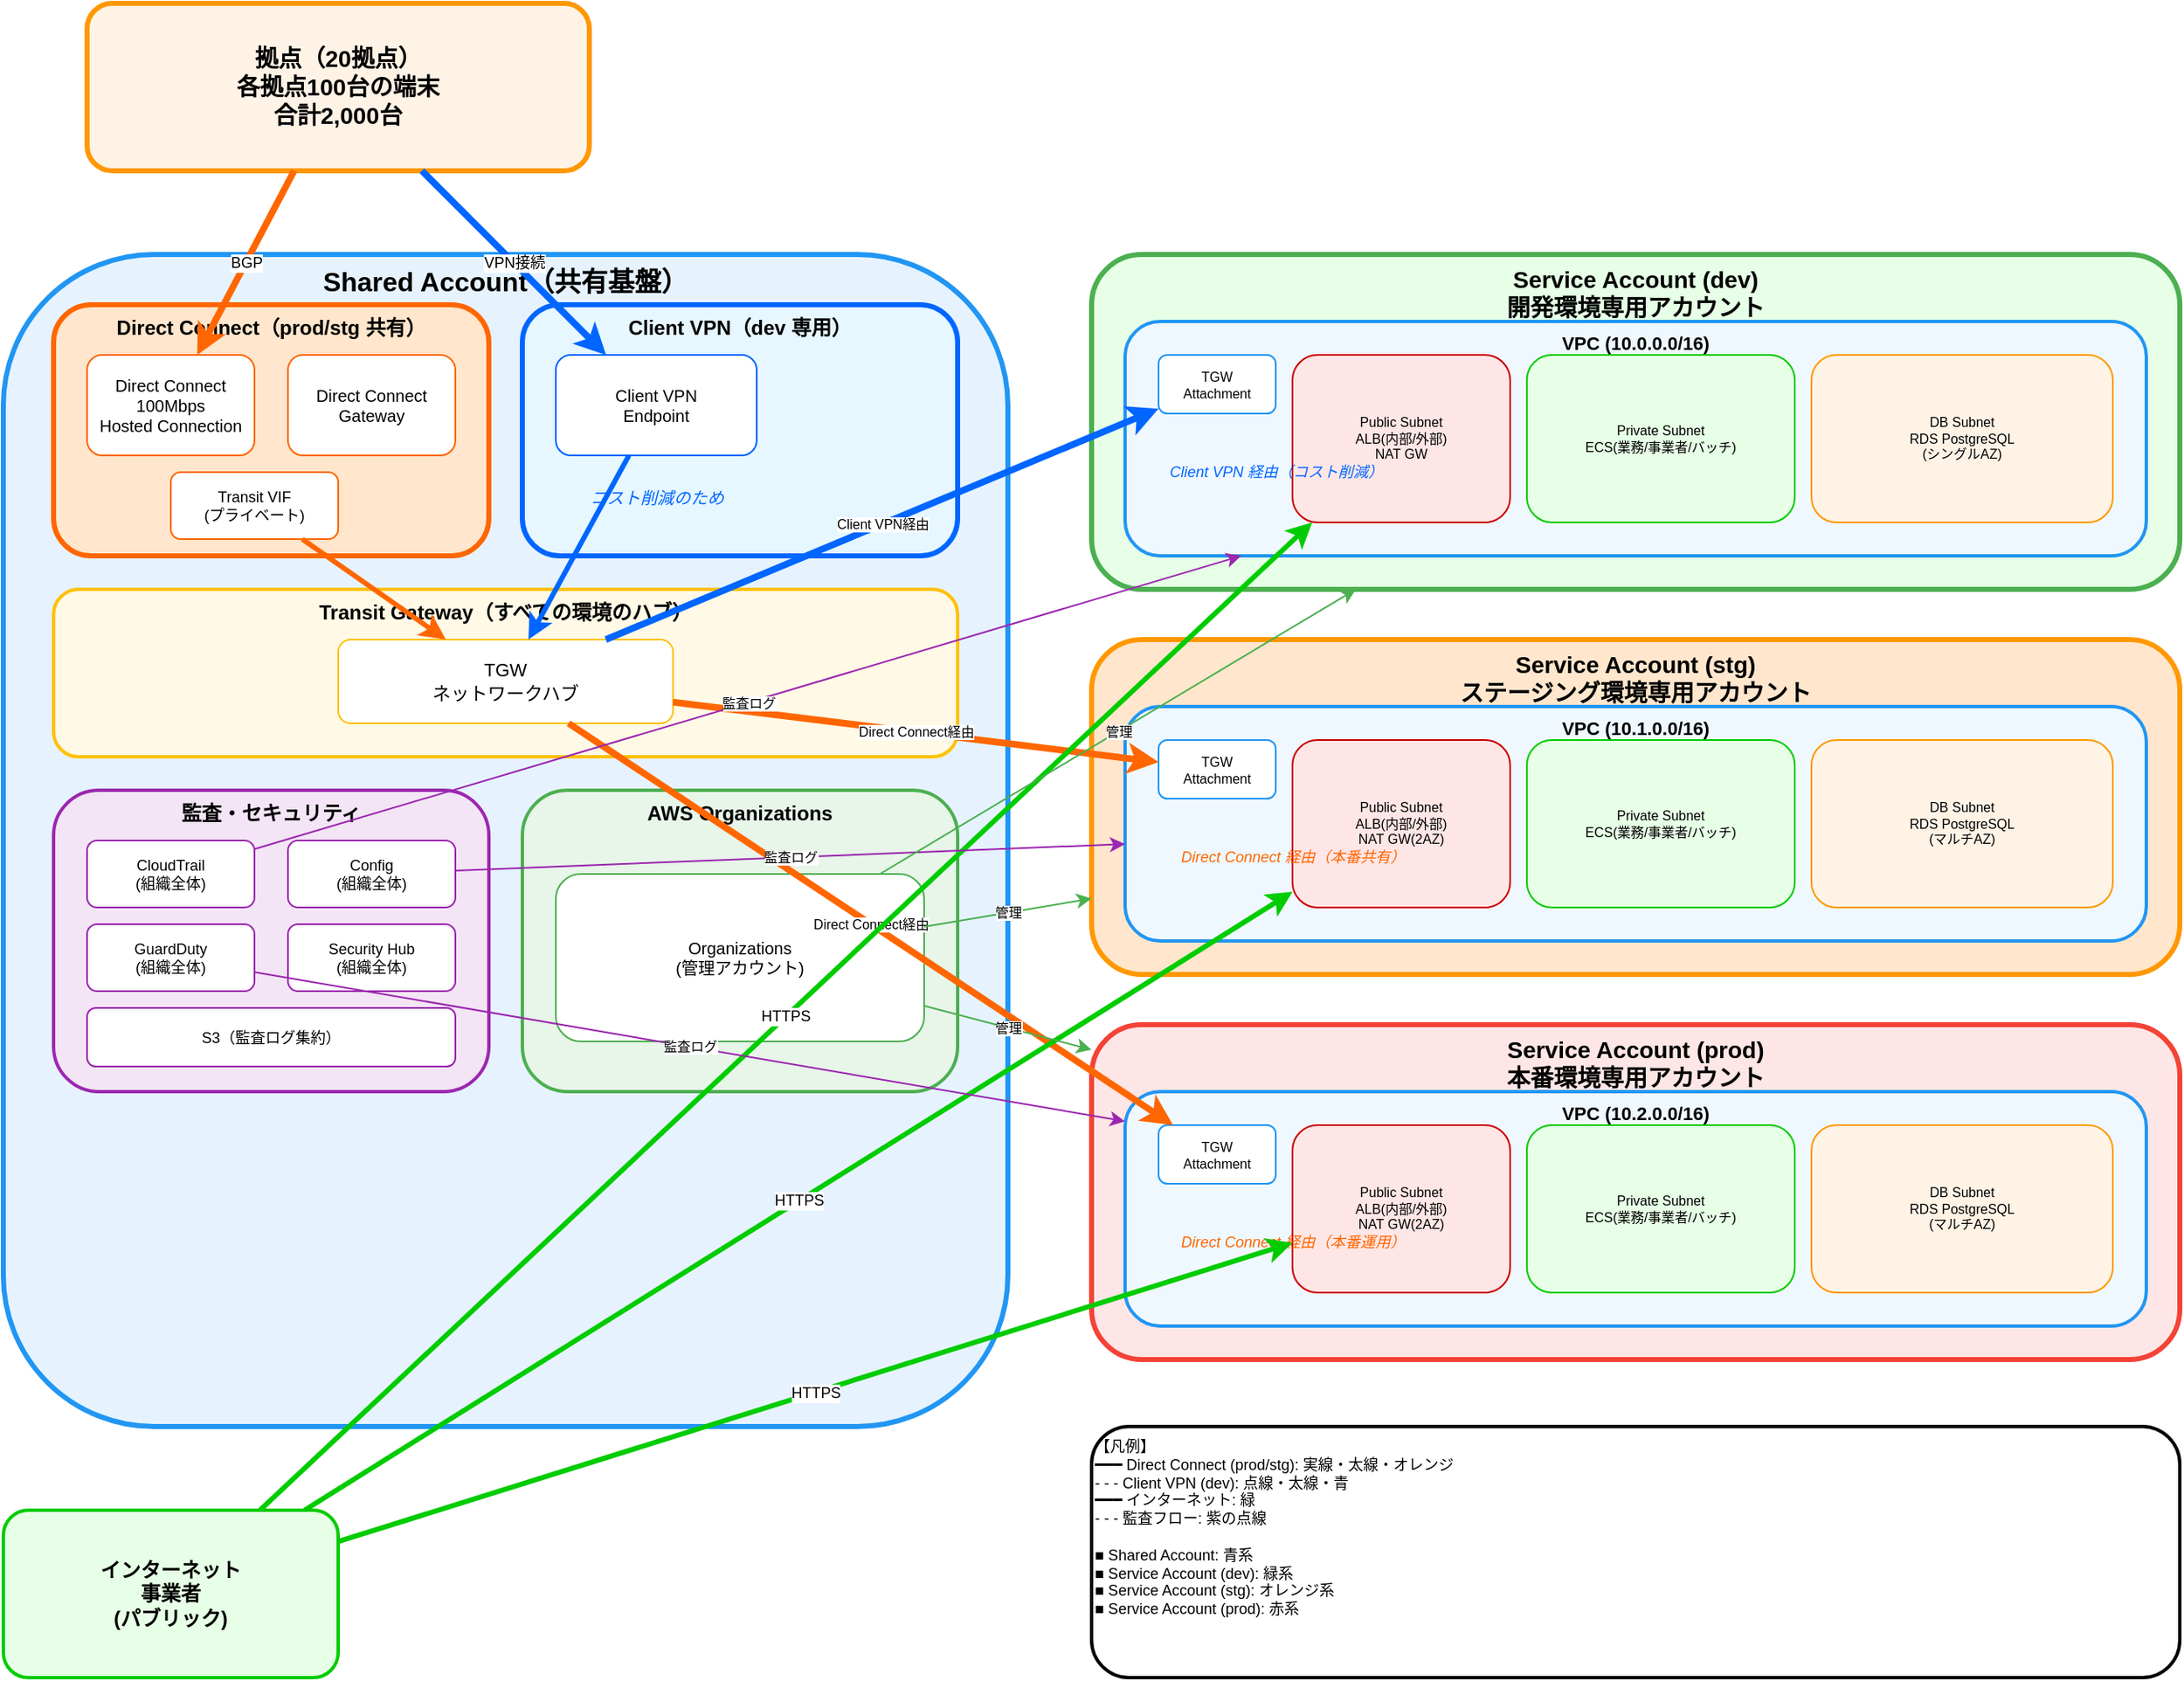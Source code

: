 <mxfile version="22.0.0" type="device" pages="4">

  <!-- ============================================================ -->
  <!-- タブ1: 全体俯瞰図 -->
  <!-- ============================================================ -->
  <diagram id="tab1-overview" name="全体俯瞰図">
    <mxGraphModel dx="2400" dy="2000" grid="1" gridSize="10" guides="1" tooltips="1" connect="1" arrows="1" fold="1" page="1" pageScale="1" pageWidth="1400" pageHeight="2000" math="0" shadow="0">
      <root>
        <mxCell id="0" />
        <mxCell id="1" parent="0" />

        <!-- 拠点（上部） -->
        <mxCell id="location" value="拠点（20拠点）&#xa;各拠点100台の端末&#xa;合計2,000台" style="rounded=1;whiteSpace=wrap;html=1;fillColor=#fff3e6;strokeColor=#ff9800;strokeWidth=3;fontSize=14;fontStyle=1;align=center;" vertex="1" parent="1">
          <mxGeometry x="100" y="50" width="300" height="100" as="geometry" />
        </mxCell>

        <!-- Shared Account（中央） -->
        <mxCell id="shared-account" value="Shared Account（共有基盤）" style="rounded=1;whiteSpace=wrap;html=1;fillColor=#e6f3ff;strokeColor=#2196F3;strokeWidth=3;verticalAlign=top;fontSize=16;fontStyle=1" vertex="1" parent="1">
          <mxGeometry x="50" y="200" width="600" height="700" as="geometry" />
        </mxCell>

        <!-- Direct Connect セクション -->
        <mxCell id="dx-section" value="Direct Connect（prod/stg 共有）" style="rounded=1;whiteSpace=wrap;html=1;fillColor=#ffe6cc;strokeColor=#ff6600;strokeWidth=3;verticalAlign=top;fontSize=12;fontStyle=1" vertex="1" parent="1">
          <mxGeometry x="80" y="230" width="260" height="150" as="geometry" />
        </mxCell>
        <mxCell id="dx-conn" value="Direct Connect&#xa;100Mbps&#xa;Hosted Connection" style="rounded=1;whiteSpace=wrap;html=1;fillColor=#ffffff;strokeColor=#ff6600;strokeWidth=1;fontSize=10" vertex="1" parent="1">
          <mxGeometry x="100" y="260" width="100" height="60" as="geometry" />
        </mxCell>
        <mxCell id="dx-gw" value="Direct Connect&#xa;Gateway" style="rounded=1;whiteSpace=wrap;html=1;fillColor=#ffffff;strokeColor=#ff6600;strokeWidth=1;fontSize=10" vertex="1" parent="1">
          <mxGeometry x="220" y="260" width="100" height="60" as="geometry" />
        </mxCell>
        <mxCell id="dx-vif" value="Transit VIF&#xa;(プライベート)" style="rounded=1;whiteSpace=wrap;html=1;fillColor=#ffffff;strokeColor=#ff6600;strokeWidth=1;fontSize=9" vertex="1" parent="1">
          <mxGeometry x="150" y="330" width="100" height="40" as="geometry" />
        </mxCell>

        <!-- Client VPN セクション -->
        <mxCell id="vpn-section" value="Client VPN（dev 専用）" style="rounded=1;whiteSpace=wrap;html=1;fillColor=#e6f7ff;strokeColor=#0066FF;strokeWidth=3;strokeDashArray=5 5;verticalAlign=top;fontSize=12;fontStyle=1" vertex="1" parent="1">
          <mxGeometry x="360" y="230" width="260" height="150" as="geometry" />
        </mxCell>
        <mxCell id="vpn-endpoint" value="Client VPN&#xa;Endpoint" style="rounded=1;whiteSpace=wrap;html=1;fillColor=#ffffff;strokeColor=#0066FF;strokeWidth=1;fontSize=10" vertex="1" parent="1">
          <mxGeometry x="380" y="260" width="120" height="60" as="geometry" />
        </mxCell>
        <mxCell id="vpn-note" value="コスト削減のため" style="text;html=1;strokeColor=none;fillColor=none;align=center;verticalAlign=middle;fontSize=10;fontStyle=2;fontColor=#0066FF" vertex="1" parent="1">
          <mxGeometry x="380" y="330" width="120" height="30" as="geometry" />
        </mxCell>

        <!-- Transit Gateway セクション -->
        <mxCell id="tgw-section" value="Transit Gateway（すべての環境のハブ）" style="rounded=1;whiteSpace=wrap;html=1;fillColor=#fff9e6;strokeColor=#FFC107;strokeWidth=2;verticalAlign=top;fontSize=12;fontStyle=1" vertex="1" parent="1">
          <mxGeometry x="80" y="400" width="540" height="100" as="geometry" />
        </mxCell>
        <mxCell id="tgw" value="TGW&#xa;ネットワークハブ" style="rounded=1;whiteSpace=wrap;html=1;fillColor=#ffffff;strokeColor=#FFC107;strokeWidth=1;fontSize=11" vertex="1" parent="1">
          <mxGeometry x="250" y="430" width="200" height="50" as="geometry" />
        </mxCell>

        <!-- 監査・セキュリティ セクション -->
        <mxCell id="audit-section" value="監査・セキュリティ" style="rounded=1;whiteSpace=wrap;html=1;fillColor=#f3e5f5;strokeColor=#9C27B0;strokeWidth=2;verticalAlign=top;fontSize=12;fontStyle=1" vertex="1" parent="1">
          <mxGeometry x="80" y="520" width="260" height="180" as="geometry" />
        </mxCell>
        <mxCell id="cloudtrail" value="CloudTrail&#xa;(組織全体)" style="rounded=1;whiteSpace=wrap;html=1;fillColor=#ffffff;strokeColor=#9C27B0;strokeWidth=1;fontSize=9" vertex="1" parent="1">
          <mxGeometry x="100" y="550" width="100" height="40" as="geometry" />
        </mxCell>
        <mxCell id="config" value="Config&#xa;(組織全体)" style="rounded=1;whiteSpace=wrap;html=1;fillColor=#ffffff;strokeColor=#9C27B0;strokeWidth=1;fontSize=9" vertex="1" parent="1">
          <mxGeometry x="220" y="550" width="100" height="40" as="geometry" />
        </mxCell>
        <mxCell id="guardduty" value="GuardDuty&#xa;(組織全体)" style="rounded=1;whiteSpace=wrap;html=1;fillColor=#ffffff;strokeColor=#9C27B0;strokeWidth=1;fontSize=9" vertex="1" parent="1">
          <mxGeometry x="100" y="600" width="100" height="40" as="geometry" />
        </mxCell>
        <mxCell id="securityhub" value="Security Hub&#xa;(組織全体)" style="rounded=1;whiteSpace=wrap;html=1;fillColor=#ffffff;strokeColor=#9C27B0;strokeWidth=1;fontSize=9" vertex="1" parent="1">
          <mxGeometry x="220" y="600" width="100" height="40" as="geometry" />
        </mxCell>
        <mxCell id="s3-audit" value="S3（監査ログ集約）" style="rounded=1;whiteSpace=wrap;html=1;fillColor=#ffffff;strokeColor=#9C27B0;strokeWidth=1;fontSize=9" vertex="1" parent="1">
          <mxGeometry x="100" y="650" width="220" height="35" as="geometry" />
        </mxCell>

        <!-- AWS Organizations セクション -->
        <mxCell id="org-section" value="AWS Organizations" style="rounded=1;whiteSpace=wrap;html=1;fillColor=#e8f5e9;strokeColor=#4CAF50;strokeWidth=2;verticalAlign=top;fontSize=12;fontStyle=1" vertex="1" parent="1">
          <mxGeometry x="360" y="520" width="260" height="180" as="geometry" />
        </mxCell>
        <mxCell id="org" value="Organizations&#xa;(管理アカウント)" style="rounded=1;whiteSpace=wrap;html=1;fillColor=#ffffff;strokeColor=#4CAF50;strokeWidth=1;fontSize=10" vertex="1" parent="1">
          <mxGeometry x="380" y="570" width="220" height="100" as="geometry" />
        </mxCell>

        <!-- Service Account (dev) -->
        <mxCell id="service-dev" value="Service Account (dev)&#xa;開発環境専用アカウント" style="rounded=1;whiteSpace=wrap;html=1;fillColor=#e6ffe6;strokeColor=#4CAF50;strokeWidth=3;strokeDashArray=5 5;verticalAlign=top;fontSize=14;fontStyle=1" vertex="1" parent="1">
          <mxGeometry x="700" y="200" width="650" height="200" as="geometry" />
        </mxCell>
        <mxCell id="vpc-dev" value="VPC (10.0.0.0/16)" style="rounded=1;whiteSpace=wrap;html=1;fillColor=#f0f8ff;strokeColor=#2196F3;strokeWidth=2;verticalAlign=top;fontSize=11;fontStyle=1" vertex="1" parent="1">
          <mxGeometry x="720" y="240" width="610" height="140" as="geometry" />
        </mxCell>
        <mxCell id="tgw-att-dev" value="TGW&#xa;Attachment" style="rounded=1;whiteSpace=wrap;html=1;fillColor=#ffffff;strokeColor=#2196F3;strokeWidth=1;fontSize=8" vertex="1" parent="1">
          <mxGeometry x="740" y="260" width="70" height="35" as="geometry" />
        </mxCell>
        <mxCell id="public-dev" value="Public Subnet&#xa;ALB(内部/外部)&#xa;NAT GW" style="rounded=1;whiteSpace=wrap;html=1;fillColor=#ffe6e6;strokeColor=#cc0000;strokeWidth=1;fontSize=8" vertex="1" parent="1">
          <mxGeometry x="820" y="260" width="130" height="100" as="geometry" />
        </mxCell>
        <mxCell id="private-dev" value="Private Subnet&#xa;ECS(業務/事業者/バッチ)" style="rounded=1;whiteSpace=wrap;html=1;fillColor=#e6ffe6;strokeColor=#00cc00;strokeWidth=1;fontSize=8" vertex="1" parent="1">
          <mxGeometry x="960" y="260" width="160" height="100" as="geometry" />
        </mxCell>
        <mxCell id="db-dev" value="DB Subnet&#xa;RDS PostgreSQL&#xa;(シングルAZ)" style="rounded=1;whiteSpace=wrap;html=1;fillColor=#fff3e6;strokeColor=#ff9900;strokeWidth=1;fontSize=8" vertex="1" parent="1">
          <mxGeometry x="1130" y="260" width="180" height="100" as="geometry" />
        </mxCell>
        <mxCell id="note-dev" value="Client VPN 経由（コスト削減）" style="text;html=1;strokeColor=none;fillColor=none;align=center;verticalAlign=middle;fontSize=9;fontStyle=2;fontColor=#0066FF" vertex="1" parent="1">
          <mxGeometry x="720" y="320" width="180" height="20" as="geometry" />
        </mxCell>

        <!-- Service Account (stg) -->
        <mxCell id="service-stg" value="Service Account (stg)&#xa;ステージング環境専用アカウント" style="rounded=1;whiteSpace=wrap;html=1;fillColor=#ffe6cc;strokeColor=#ff9800;strokeWidth=3;verticalAlign=top;fontSize=14;fontStyle=1" vertex="1" parent="1">
          <mxGeometry x="700" y="430" width="650" height="200" as="geometry" />
        </mxCell>
        <mxCell id="vpc-stg" value="VPC (10.1.0.0/16)" style="rounded=1;whiteSpace=wrap;html=1;fillColor=#f0f8ff;strokeColor=#2196F3;strokeWidth=2;verticalAlign=top;fontSize=11;fontStyle=1" vertex="1" parent="1">
          <mxGeometry x="720" y="470" width="610" height="140" as="geometry" />
        </mxCell>
        <mxCell id="tgw-att-stg" value="TGW&#xa;Attachment" style="rounded=1;whiteSpace=wrap;html=1;fillColor=#ffffff;strokeColor=#2196F3;strokeWidth=1;fontSize=8" vertex="1" parent="1">
          <mxGeometry x="740" y="490" width="70" height="35" as="geometry" />
        </mxCell>
        <mxCell id="public-stg" value="Public Subnet&#xa;ALB(内部/外部)&#xa;NAT GW(2AZ)" style="rounded=1;whiteSpace=wrap;html=1;fillColor=#ffe6e6;strokeColor=#cc0000;strokeWidth=1;fontSize=8" vertex="1" parent="1">
          <mxGeometry x="820" y="490" width="130" height="100" as="geometry" />
        </mxCell>
        <mxCell id="private-stg" value="Private Subnet&#xa;ECS(業務/事業者/バッチ)" style="rounded=1;whiteSpace=wrap;html=1;fillColor=#e6ffe6;strokeColor=#00cc00;strokeWidth=1;fontSize=8" vertex="1" parent="1">
          <mxGeometry x="960" y="490" width="160" height="100" as="geometry" />
        </mxCell>
        <mxCell id="db-stg" value="DB Subnet&#xa;RDS PostgreSQL&#xa;(マルチAZ)" style="rounded=1;whiteSpace=wrap;html=1;fillColor=#fff3e6;strokeColor=#ff9900;strokeWidth=1;fontSize=8" vertex="1" parent="1">
          <mxGeometry x="1130" y="490" width="180" height="100" as="geometry" />
        </mxCell>
        <mxCell id="note-stg" value="Direct Connect 経由（本番共有）" style="text;html=1;strokeColor=none;fillColor=none;align=center;verticalAlign=middle;fontSize=9;fontStyle=2;fontColor=#ff6600" vertex="1" parent="1">
          <mxGeometry x="720" y="550" width="200" height="20" as="geometry" />
        </mxCell>

        <!-- Service Account (prod) -->
        <mxCell id="service-prod" value="Service Account (prod)&#xa;本番環境専用アカウント" style="rounded=1;whiteSpace=wrap;html=1;fillColor=#ffe6e6;strokeColor=#F44336;strokeWidth=3;verticalAlign=top;fontSize=14;fontStyle=1" vertex="1" parent="1">
          <mxGeometry x="700" y="660" width="650" height="200" as="geometry" />
        </mxCell>
        <mxCell id="vpc-prod" value="VPC (10.2.0.0/16)" style="rounded=1;whiteSpace=wrap;html=1;fillColor=#f0f8ff;strokeColor=#2196F3;strokeWidth=2;verticalAlign=top;fontSize=11;fontStyle=1" vertex="1" parent="1">
          <mxGeometry x="720" y="700" width="610" height="140" as="geometry" />
        </mxCell>
        <mxCell id="tgw-att-prod" value="TGW&#xa;Attachment" style="rounded=1;whiteSpace=wrap;html=1;fillColor=#ffffff;strokeColor=#2196F3;strokeWidth=1;fontSize=8" vertex="1" parent="1">
          <mxGeometry x="740" y="720" width="70" height="35" as="geometry" />
        </mxCell>
        <mxCell id="public-prod" value="Public Subnet&#xa;ALB(内部/外部)&#xa;NAT GW(2AZ)" style="rounded=1;whiteSpace=wrap;html=1;fillColor=#ffe6e6;strokeColor=#cc0000;strokeWidth=1;fontSize=8" vertex="1" parent="1">
          <mxGeometry x="820" y="720" width="130" height="100" as="geometry" />
        </mxCell>
        <mxCell id="private-prod" value="Private Subnet&#xa;ECS(業務/事業者/バッチ)" style="rounded=1;whiteSpace=wrap;html=1;fillColor=#e6ffe6;strokeColor=#00cc00;strokeWidth=1;fontSize=8" vertex="1" parent="1">
          <mxGeometry x="960" y="720" width="160" height="100" as="geometry" />
        </mxCell>
        <mxCell id="db-prod" value="DB Subnet&#xa;RDS PostgreSQL&#xa;(マルチAZ)" style="rounded=1;whiteSpace=wrap;html=1;fillColor=#fff3e6;strokeColor=#ff9900;strokeWidth=1;fontSize=8" vertex="1" parent="1">
          <mxGeometry x="1130" y="720" width="180" height="100" as="geometry" />
        </mxCell>
        <mxCell id="note-prod" value="Direct Connect 経由（本番運用）" style="text;html=1;strokeColor=none;fillColor=none;align=center;verticalAlign=middle;fontSize=9;fontStyle=2;fontColor=#ff6600" vertex="1" parent="1">
          <mxGeometry x="720" y="780" width="200" height="20" as="geometry" />
        </mxCell>

        <!-- データフロー -->
        <!-- 拠点 → Direct Connect -->
        <mxCell id="flow-loc-dx" value="BGP" style="endArrow=classic;html=1;strokeColor=#ff6600;strokeWidth=4;fontSize=9" edge="1" parent="1" source="location" target="dx-conn">
          <mxGeometry width="50" height="50" relative="1" as="geometry">
            <mxPoint x="250" y="150" as="sourcePoint" />
            <mxPoint x="150" y="260" as="targetPoint" />
          </mxGeometry>
        </mxCell>

        <!-- 拠点 → Client VPN -->
        <mxCell id="flow-loc-vpn" value="VPN接続" style="endArrow=classic;html=1;strokeColor=#0066FF;strokeWidth=4;strokeDashArray=5 5;fontSize=9" edge="1" parent="1" source="location" target="vpn-endpoint">
          <mxGeometry width="50" height="50" relative="1" as="geometry">
            <mxPoint x="250" y="150" as="sourcePoint" />
            <mxPoint x="440" y="260" as="targetPoint" />
          </mxGeometry>
        </mxCell>

        <!-- Direct Connect → Transit Gateway -->
        <mxCell id="flow-dx-tgw" value="" style="endArrow=classic;html=1;strokeColor=#ff6600;strokeWidth=3" edge="1" parent="1" source="dx-vif" target="tgw">
          <mxGeometry width="50" height="50" relative="1" as="geometry">
            <mxPoint x="200" y="370" as="sourcePoint" />
            <mxPoint x="350" y="430" as="targetPoint" />
          </mxGeometry>
        </mxCell>

        <!-- Client VPN → Transit Gateway -->
        <mxCell id="flow-vpn-tgw" value="" style="endArrow=classic;html=1;strokeColor=#0066FF;strokeWidth=3;strokeDashArray=5 5" edge="1" parent="1" source="vpn-endpoint" target="tgw">
          <mxGeometry width="50" height="50" relative="1" as="geometry">
            <mxPoint x="440" y="320" as="sourcePoint" />
            <mxPoint x="350" y="430" as="targetPoint" />
          </mxGeometry>
        </mxCell>

        <!-- Transit Gateway → dev (Client VPN) -->
        <mxCell id="flow-tgw-dev" value="Client VPN経由" style="endArrow=classic;html=1;strokeColor=#0066FF;strokeWidth=4;strokeDashArray=5 5;fontSize=8" edge="1" parent="1" source="tgw" target="tgw-att-dev">
          <mxGeometry width="50" height="50" relative="1" as="geometry">
            <mxPoint x="450" y="455" as="sourcePoint" />
            <mxPoint x="740" y="277" as="targetPoint" />
          </mxGeometry>
        </mxCell>

        <!-- Transit Gateway → stg (Direct Connect) -->
        <mxCell id="flow-tgw-stg" value="Direct Connect経由" style="endArrow=classic;html=1;strokeColor=#ff6600;strokeWidth=4;fontSize=8" edge="1" parent="1" source="tgw" target="tgw-att-stg">
          <mxGeometry width="50" height="50" relative="1" as="geometry">
            <mxPoint x="450" y="455" as="sourcePoint" />
            <mxPoint x="740" y="507" as="targetPoint" />
          </mxGeometry>
        </mxCell>

        <!-- Transit Gateway → prod (Direct Connect) -->
        <mxCell id="flow-tgw-prod" value="Direct Connect経由" style="endArrow=classic;html=1;strokeColor=#ff6600;strokeWidth=4;fontSize=8" edge="1" parent="1" source="tgw" target="tgw-att-prod">
          <mxGeometry width="50" height="50" relative="1" as="geometry">
            <mxPoint x="450" y="480" as="sourcePoint" />
            <mxPoint x="740" y="737" as="targetPoint" />
          </mxGeometry>
        </mxCell>

        <!-- インターネット（左下） -->
        <mxCell id="internet" value="インターネット&#xa;事業者&#xa;(パブリック)" style="rounded=1;whiteSpace=wrap;html=1;fillColor=#e6ffe6;strokeColor=#00cc00;strokeWidth=2;fontSize=12;fontStyle=1;align=center;" vertex="1" parent="1">
          <mxGeometry x="50" y="950" width="200" height="100" as="geometry" />
        </mxCell>

        <!-- インターネット → dev -->
        <mxCell id="flow-inet-dev" value="HTTPS" style="endArrow=classic;html=1;strokeColor=#00cc00;strokeWidth=3;fontSize=9" edge="1" parent="1" source="internet" target="public-dev">
          <mxGeometry width="50" height="50" relative="1" as="geometry">
            <mxPoint x="250" y="1000" as="sourcePoint" />
            <mxPoint x="885" y="360" as="targetPoint" />
          </mxGeometry>
        </mxCell>

        <!-- インターネット → stg -->
        <mxCell id="flow-inet-stg" value="HTTPS" style="endArrow=classic;html=1;strokeColor=#00cc00;strokeWidth=3;fontSize=9" edge="1" parent="1" source="internet" target="public-stg">
          <mxGeometry width="50" height="50" relative="1" as="geometry">
            <mxPoint x="250" y="1000" as="sourcePoint" />
            <mxPoint x="885" y="590" as="targetPoint" />
          </mxGeometry>
        </mxCell>

        <!-- インターネット → prod -->
        <mxCell id="flow-inet-prod" value="HTTPS" style="endArrow=classic;html=1;strokeColor=#00cc00;strokeWidth=3;fontSize=9" edge="1" parent="1" source="internet" target="public-prod">
          <mxGeometry width="50" height="50" relative="1" as="geometry">
            <mxPoint x="250" y="1000" as="sourcePoint" />
            <mxPoint x="885" y="820" as="targetPoint" />
          </mxGeometry>
        </mxCell>

        <!-- 監査フロー -->
        <mxCell id="flow-audit-dev" value="監査ログ" style="endArrow=classic;html=1;strokeColor=#9C27B0;strokeWidth=1;strokeDashArray=5 5;fontSize=8" edge="1" parent="1" source="cloudtrail" target="vpc-dev">
          <mxGeometry width="50" height="50" relative="1" as="geometry">
            <mxPoint x="200" y="570" as="sourcePoint" />
            <mxPoint x="720" y="310" as="targetPoint" />
          </mxGeometry>
        </mxCell>

        <mxCell id="flow-audit-stg" value="監査ログ" style="endArrow=classic;html=1;strokeColor=#9C27B0;strokeWidth=1;strokeDashArray=5 5;fontSize=8" edge="1" parent="1" source="config" target="vpc-stg">
          <mxGeometry width="50" height="50" relative="1" as="geometry">
            <mxPoint x="320" y="570" as="sourcePoint" />
            <mxPoint x="720" y="540" as="targetPoint" />
          </mxGeometry>
        </mxCell>

        <mxCell id="flow-audit-prod" value="監査ログ" style="endArrow=classic;html=1;strokeColor=#9C27B0;strokeWidth=1;strokeDashArray=5 5;fontSize=8" edge="1" parent="1" source="guardduty" target="vpc-prod">
          <mxGeometry width="50" height="50" relative="1" as="geometry">
            <mxPoint x="200" y="620" as="sourcePoint" />
            <mxPoint x="720" y="770" as="targetPoint" />
          </mxGeometry>
        </mxCell>

        <!-- Organizations 管理 -->
        <mxCell id="flow-org-dev" value="管理" style="endArrow=classic;html=1;strokeColor=#4CAF50;strokeWidth=1;strokeDashArray=5 5;fontSize=8" edge="1" parent="1" source="org" target="service-dev">
          <mxGeometry width="50" height="50" relative="1" as="geometry">
            <mxPoint x="600" y="620" as="sourcePoint" />
            <mxPoint x="700" y="300" as="targetPoint" />
          </mxGeometry>
        </mxCell>

        <mxCell id="flow-org-stg" value="管理" style="endArrow=classic;html=1;strokeColor=#4CAF50;strokeWidth=1;strokeDashArray=5 5;fontSize=8" edge="1" parent="1" source="org" target="service-stg">
          <mxGeometry width="50" height="50" relative="1" as="geometry">
            <mxPoint x="600" y="620" as="sourcePoint" />
            <mxPoint x="700" y="530" as="targetPoint" />
          </mxGeometry>
        </mxCell>

        <mxCell id="flow-org-prod" value="管理" style="endArrow=classic;html=1;strokeColor=#4CAF50;strokeWidth=1;strokeDashArray=5 5;fontSize=8" edge="1" parent="1" source="org" target="service-prod">
          <mxGeometry width="50" height="50" relative="1" as="geometry">
            <mxPoint x="600" y="670" as="sourcePoint" />
            <mxPoint x="700" y="760" as="targetPoint" />
          </mxGeometry>
        </mxCell>

        <!-- 凡例 -->
        <mxCell id="legend" value="【凡例】&#xa;━━━ Direct Connect (prod/stg): 実線・太線・オレンジ&#xa;- - - Client VPN (dev): 点線・太線・青&#xa;━━━ インターネット: 緑&#xa;- - - 監査フロー: 紫の点線&#xa;&#xa;■ Shared Account: 青系&#xa;■ Service Account (dev): 緑系&#xa;■ Service Account (stg): オレンジ系&#xa;■ Service Account (prod): 赤系" style="rounded=1;whiteSpace=wrap;html=1;fillColor=#ffffff;strokeColor=#000000;strokeWidth=2;verticalAlign=top;fontSize=9;fontStyle=0;align=left;" vertex="1" parent="1">
          <mxGeometry x="700" y="900" width="650" height="150" as="geometry" />
        </mxCell>

      </root>
    </mxGraphModel>
  </diagram>

  <!-- ============================================================ -->
  <!-- タブ2: dev環境 詳細図 -->
  <!-- ============================================================ -->
  <diagram id="tab2-dev-detail" name="dev環境 詳細図">
    <mxGraphModel dx="1600" dy="1200" grid="1" gridSize="10" guides="1" tooltips="1" connect="1" arrows="1" fold="1" page="1" pageScale="1" pageWidth="1400" pageHeight="1000" math="0" shadow="0">
      <root>
        <mxCell id="0" />
        <mxCell id="1" parent="0" />

        <!-- タイトル -->
        <mxCell id="title" value="Service Account (dev) - 開発環境 詳細構成図" style="text;html=1;strokeColor=none;fillColor=none;align=center;verticalAlign=middle;fontSize=18;fontStyle=1" vertex="1" parent="1">
          <mxGeometry x="50" y="20" width="1300" height="40" as="geometry" />
        </mxCell>

        <!-- 拠点（左上） -->
        <mxCell id="location-dev" value="拠点（20拠点）" style="rounded=1;whiteSpace=wrap;html=1;fillColor=#fff3e6;strokeColor=#ff9800;strokeWidth=2;fontSize=12;fontStyle=1" vertex="1" parent="1">
          <mxGeometry x="50" y="80" width="150" height="60" as="geometry" />
        </mxCell>

        <!-- Client VPN -->
        <mxCell id="vpn-dev" value="Client VPN Endpoint&#xa;(Shared Account)" style="rounded=1;whiteSpace=wrap;html=1;fillColor=#e6f7ff;strokeColor=#0066FF;strokeWidth=2;strokeDashArray=5 5;fontSize=11" vertex="1" parent="1">
          <mxGeometry x="250" y="80" width="150" height="60" as="geometry" />
        </mxCell>

        <!-- Transit Gateway -->
        <mxCell id="tgw-dev" value="Transit Gateway&#xa;(Shared Account)" style="rounded=1;whiteSpace=wrap;html=1;fillColor=#fff9e6;strokeColor=#FFC107;strokeWidth=2;fontSize=11" vertex="1" parent="1">
          <mxGeometry x="450" y="80" width="150" height="60" as="geometry" />
        </mxCell>

        <!-- VPC (dev) -->
        <mxCell id="vpc-detail-dev" value="VPC (10.0.0.0/16)" style="rounded=1;whiteSpace=wrap;html=1;fillColor=#f0f8ff;strokeColor=#2196F3;strokeWidth=3;verticalAlign=top;fontSize=14;fontStyle=1" vertex="1" parent="1">
          <mxGeometry x="50" y="200" width="1300" height="700" as="geometry" />
        </mxCell>

        <!-- Transit Gateway Attachment -->
        <mxCell id="tgw-att-detail-dev" value="Transit Gateway Attachment" style="rounded=1;whiteSpace=wrap;html=1;fillColor=#cce6ff;strokeColor=#0066cc;strokeWidth=2;fontSize=11" vertex="1" parent="1">
          <mxGeometry x="80" y="240" width="180" height="50" as="geometry" />
        </mxCell>

        <!-- Public Subnet -->
        <mxCell id="public-detail-dev" value="Public Subnet (10.0.0.0/24) - AZ-a" style="rounded=1;whiteSpace=wrap;html=1;fillColor=#ffe6e6;strokeColor=#cc0000;strokeWidth=2;verticalAlign=top;fontSize=12;fontStyle=1" vertex="1" parent="1">
          <mxGeometry x="80" y="320" width="350" height="250" as="geometry" />
        </mxCell>
        <mxCell id="igw-detail-dev" value="Internet Gateway" style="rounded=1;whiteSpace=wrap;html=1;fillColor=#ffffff;strokeColor=#cc0000;strokeWidth=1;fontSize=10" vertex="1" parent="1">
          <mxGeometry x="100" y="350" width="150" height="40" as="geometry" />
        </mxCell>
        <mxCell id="alb-internal-detail-dev" value="ALB (Internal)&#xa;業務アプリ用" style="rounded=1;whiteSpace=wrap;html=1;fillColor=#ffffff;strokeColor=#cc0000;strokeWidth=1;fontSize=10" vertex="1" parent="1">
          <mxGeometry x="100" y="400" width="150" height="50" as="geometry" />
        </mxCell>
        <mxCell id="alb-public-detail-dev" value="ALB (Public)&#xa;事業者アプリ用" style="rounded=1;whiteSpace=wrap;html=1;fillColor=#ffffff;strokeColor=#cc0000;strokeWidth=1;fontSize=10" vertex="1" parent="1">
          <mxGeometry x="100" y="460" width="150" height="50" as="geometry" />
        </mxCell>
        <mxCell id="nat-detail-dev" value="NAT Gateway" style="rounded=1;whiteSpace=wrap;html=1;fillColor=#ffffff;strokeColor=#cc0000;strokeWidth=1;fontSize=10" vertex="1" parent="1">
          <mxGeometry x="100" y="520" width="150" height="40" as="geometry" />
        </mxCell>

        <!-- Private Subnet -->
        <mxCell id="private-detail-dev" value="Private Subnet (10.0.2.0/24) - AZ-a" style="rounded=1;whiteSpace=wrap;html=1;fillColor=#e6ffe6;strokeColor=#00cc00;strokeWidth=2;verticalAlign=top;fontSize=12;fontStyle=1" vertex="1" parent="1">
          <mxGeometry x="480" y="320" width="400" height="250" as="geometry" />
        </mxCell>
        <mxCell id="ecs-business-detail-dev" value="ECS Fargate&#xa;業務API&#xa;(0.5vCPU / 1GB)" style="rounded=1;whiteSpace=wrap;html=1;fillColor=#ffffff;strokeColor=#00cc00;strokeWidth=1;fontSize=9" vertex="1" parent="1">
          <mxGeometry x="500" y="350" width="180" height="50" as="geometry" />
        </mxCell>
        <mxCell id="ecs-provider-detail-dev" value="ECS Fargate&#xa;事業者API&#xa;(0.5vCPU / 1GB)" style="rounded=1;whiteSpace=wrap;html=1;fillColor=#ffffff;strokeColor=#00cc00;strokeWidth=1;fontSize=9" vertex="1" parent="1">
          <mxGeometry x="500" y="410" width="180" height="50" as="geometry" />
        </mxCell>
        <mxCell id="ecs-batch-detail-dev" value="ECS Fargate&#xa;バッチ&#xa;(0.5vCPU / 1GB)" style="rounded=1;whiteSpace=wrap;html=1;fillColor=#ffffff;strokeColor=#00cc00;strokeWidth=1;fontSize=9" vertex="1" parent="1">
          <mxGeometry x="500" y="470" width="180" height="50" as="geometry" />
        </mxCell>
        <mxCell id="note-private-dev" value="タスク数: 最小1、最大2" style="text;html=1;strokeColor=none;fillColor=none;align=center;verticalAlign=middle;fontSize=9;fontStyle=2" vertex="1" parent="1">
          <mxGeometry x="500" y="530" width="180" height="20" as="geometry" />
        </mxCell>

        <!-- DB Subnet -->
        <mxCell id="db-detail-dev" value="DB Subnet (10.0.4.0/24) - AZ-a" style="rounded=1;whiteSpace=wrap;html=1;fillColor=#fff3e6;strokeColor=#ff9900;strokeWidth=2;verticalAlign=top;fontSize=12;fontStyle=1" vertex="1" parent="1">
          <mxGeometry x="930" y="320" width="400" height="250" as="geometry" />
        </mxCell>
        <mxCell id="rds-detail-dev" value="RDS PostgreSQL&#xa;(シングルAZ)&#xa;db.t4g.micro&#xa;20GB GP2" style="rounded=1;whiteSpace=wrap;html=1;fillColor=#ffffff;strokeColor=#ff9900;strokeWidth=1;fontSize=10" vertex="1" parent="1">
          <mxGeometry x="950" y="380" width="360" height="100" as="geometry" />
        </mxCell>
        <mxCell id="note-db-dev" value="⚠️ シングルAZ構成（コスト削減）&#xa;本番移行時はマルチAZを推奨" style="text;html=1;strokeColor=none;fillColor=#ffffcc;align=center;verticalAlign=middle;fontSize=9;fontStyle=2" vertex="1" parent="1">
          <mxGeometry x="950" y="500" width="360" height="40" as="geometry" />
        </mxCell>

        <!-- 共通サービス -->
        <mxCell id="common-dev" value="共通サービス（全環境共通）" style="rounded=1;whiteSpace=wrap;html=1;fillColor=#f0f0f0;strokeColor=#666666;strokeWidth=2;verticalAlign=top;fontSize=12;fontStyle=1" vertex="1" parent="1">
          <mxGeometry x="80" y="620" width="1250" height="260" as="geometry" />
        </mxCell>
        <mxCell id="cognito-staff-detail" value="Cognito&#xa;ユーザープール&#xa;(職員用)" style="rounded=1;whiteSpace=wrap;html=1;fillColor=#ffffff;strokeColor=#666666;strokeWidth=1;fontSize=9" vertex="1" parent="1">
          <mxGeometry x="100" y="650" width="150" height="60" as="geometry" />
        </mxCell>
        <mxCell id="cognito-provider-detail" value="Cognito&#xa;ユーザープール&#xa;(事業者用)" style="rounded=1;whiteSpace=wrap;html=1;fillColor=#ffffff;strokeColor=#666666;strokeWidth=1;fontSize=9" vertex="1" parent="1">
          <mxGeometry x="270" y="650" width="150" height="60" as="geometry" />
        </mxCell>
        <mxCell id="secrets-detail" value="Secrets Manager&#xa;(DB接続情報)" style="rounded=1;whiteSpace=wrap;html=1;fillColor=#ffffff;strokeColor=#666666;strokeWidth=1;fontSize=9" vertex="1" parent="1">
          <mxGeometry x="440" y="650" width="150" height="60" as="geometry" />
        </mxCell>
        <mxCell id="ecr-detail" value="ECR&#xa;(コンテナレジストリ)" style="rounded=1;whiteSpace=wrap;html=1;fillColor=#ffffff;strokeColor=#666666;strokeWidth=1;fontSize=9" vertex="1" parent="1">
          <mxGeometry x="610" y="650" width="150" height="60" as="geometry" />
        </mxCell>
        <mxCell id="cloudwatch-logs-detail" value="CloudWatch Logs" style="rounded=1;whiteSpace=wrap;html=1;fillColor=#ffffff;strokeColor=#666666;strokeWidth=1;fontSize=9" vertex="1" parent="1">
          <mxGeometry x="780" y="650" width="150" height="60" as="geometry" />
        </mxCell>
        <mxCell id="s3-logs-detail" value="S3 Bucket&#xa;(ログ保管)" style="rounded=1;whiteSpace=wrap;html=1;fillColor=#ffffff;strokeColor=#666666;strokeWidth=1;fontSize=9" vertex="1" parent="1">
          <mxGeometry x="950" y="650" width="150" height="60" as="geometry" />
        </mxCell>
        <mxCell id="cloudwatch-alarms-detail" value="CloudWatch Alarms" style="rounded=1;whiteSpace=wrap;html=1;fillColor=#ffffff;strokeColor=#666666;strokeWidth=1;fontSize=9" vertex="1" parent="1">
          <mxGeometry x="1120" y="650" width="150" height="60" as="geometry" />
        </mxCell>
        <mxCell id="sns-detail" value="SNS&#xa;(通知)" style="rounded=1;whiteSpace=wrap;html=1;fillColor=#ffffff;strokeColor=#666666;strokeWidth=1;fontSize=9" vertex="1" parent="1">
          <mxGeometry x="100" y="730" width="150" height="60" as="geometry" />
        </mxCell>
        <mxCell id="cloudfront-detail" value="CloudFront&#xa;(フロントエンド配信)" style="rounded=1;whiteSpace=wrap;html=1;fillColor=#ffffff;strokeColor=#666666;strokeWidth=1;fontSize=9" vertex="1" parent="1">
          <mxGeometry x="270" y="730" width="150" height="60" as="geometry" />
        </mxCell>
        <mxCell id="s3-frontend-detail" value="S3 Bucket&#xa;(フロントエンド)" style="rounded=1;whiteSpace=wrap;html=1;fillColor=#ffffff;strokeColor=#666666;strokeWidth=1;fontSize=9" vertex="1" parent="1">
          <mxGeometry x="440" y="730" width="150" height="60" as="geometry" />
        </mxCell>

        <!-- データフロー -->
        <!-- 拠点 → Client VPN → Transit Gateway → TGW Attachment -->
        <mxCell id="flow-loc-vpn-dev" value="Client VPN接続" style="endArrow=classic;html=1;strokeColor=#0066FF;strokeWidth=4;strokeDashArray=5 5;fontSize=9" edge="1" parent="1" source="location-dev" target="vpn-dev">
          <mxGeometry width="50" height="50" relative="1" as="geometry">
            <mxPoint x="200" y="110" as="sourcePoint" />
            <mxPoint x="250" y="110" as="targetPoint" />
          </mxGeometry>
        </mxCell>

        <mxCell id="flow-vpn-tgw-dev" value="" style="endArrow=classic;html=1;strokeColor=#0066FF;strokeWidth=4;strokeDashArray=5 5" edge="1" parent="1" source="vpn-dev" target="tgw-dev">
          <mxGeometry width="50" height="50" relative="1" as="geometry">
            <mxPoint x="400" y="110" as="sourcePoint" />
            <mxPoint x="450" y="110" as="targetPoint" />
          </mxGeometry>
        </mxCell>

        <mxCell id="flow-tgw-att-dev" value="" style="endArrow=classic;html=1;strokeColor=#0066FF;strokeWidth=4;strokeDashArray=5 5" edge="1" parent="1" source="tgw-dev" target="tgw-att-detail-dev">
          <mxGeometry width="50" height="50" relative="1" as="geometry">
            <mxPoint x="525" y="140" as="sourcePoint" />
            <mxPoint x="170" y="240" as="targetPoint" />
          </mxGeometry>
        </mxCell>

        <!-- TGW Attachment → ALB Internal -->
        <mxCell id="flow-att-alb-dev" value="" style="endArrow=classic;html=1;strokeColor=#ff6600;strokeWidth=3" edge="1" parent="1" source="tgw-att-detail-dev" target="alb-internal-detail-dev">
          <mxGeometry width="50" height="50" relative="1" as="geometry">
            <mxPoint x="170" y="290" as="sourcePoint" />
            <mxPoint x="175" y="400" as="targetPoint" />
          </mxGeometry>
        </mxCell>

        <!-- ALB Internal → ECS Business -->
        <mxCell id="flow-alb-ecs-dev" value="" style="endArrow=classic;html=1;strokeColor=#ff6600;strokeWidth=3" edge="1" parent="1" source="alb-internal-detail-dev" target="ecs-business-detail-dev">
          <mxGeometry width="50" height="50" relative="1" as="geometry">
            <mxPoint x="250" y="425" as="sourcePoint" />
            <mxPoint x="500" y="375" as="targetPoint" />
          </mxGeometry>
        </mxCell>

        <!-- インターネット → ALB Public -->
        <mxCell id="inet-alb-pub-dev" value="HTTPS（事業者）" style="endArrow=classic;html=1;strokeColor=#00cc00;strokeWidth=3;fontSize=9" edge="1" parent="1" target="alb-public-detail-dev">
          <mxGeometry width="50" height="50" relative="1" as="geometry">
            <mxPoint x="30" y="485" as="sourcePoint" />
            <mxPoint x="100" y="485" as="targetPoint" />
          </mxGeometry>
        </mxCell>

        <!-- ALB Public → ECS Provider -->
        <mxCell id="flow-alb-pub-ecs-dev" value="" style="endArrow=classic;html=1;strokeColor=#00cc00;strokeWidth=3" edge="1" parent="1" source="alb-public-detail-dev" target="ecs-provider-detail-dev">
          <mxGeometry width="50" height="50" relative="1" as="geometry">
            <mxPoint x="250" y="485" as="sourcePoint" />
            <mxPoint x="500" y="435" as="targetPoint" />
          </mxGeometry>
        </mxCell>

        <!-- ECS → RDS -->
        <mxCell id="flow-ecs-rds-dev" value="DB接続" style="endArrow=classic;html=1;strokeColor=#ff9900;strokeWidth=3;fontSize=9" edge="1" parent="1" source="ecs-business-detail-dev" target="rds-detail-dev">
          <mxGeometry width="50" height="50" relative="1" as="geometry">
            <mxPoint x="680" y="375" as="sourcePoint" />
            <mxPoint x="950" y="430" as="targetPoint" />
          </mxGeometry>
        </mxCell>

        <!-- ECS → Cognito/Secrets/CloudWatch（点線） -->
        <mxCell id="flow-ecs-cognito-dev" value="認証" style="endArrow=classic;html=1;strokeColor=#666666;strokeWidth=1;strokeDashArray=5 5;fontSize=8" edge="1" parent="1" source="ecs-business-detail-dev" target="cognito-staff-detail">
          <mxGeometry width="50" height="50" relative="1" as="geometry">
            <mxPoint x="590" y="400" as="sourcePoint" />
            <mxPoint x="175" y="650" as="targetPoint" />
          </mxGeometry>
        </mxCell>

        <mxCell id="flow-ecs-secrets-dev" value="シークレット取得" style="endArrow=classic;html=1;strokeColor=#666666;strokeWidth=1;strokeDashArray=5 5;fontSize=8" edge="1" parent="1" source="ecs-business-detail-dev" target="secrets-detail">
          <mxGeometry width="50" height="50" relative="1" as="geometry">
            <mxPoint x="590" y="400" as="sourcePoint" />
            <mxPoint x="515" y="650" as="targetPoint" />
          </mxGeometry>
        </mxCell>

        <mxCell id="flow-ecs-logs-dev" value="ログ送信" style="endArrow=classic;html=1;strokeColor=#666666;strokeWidth=1;strokeDashArray=5 5;fontSize=8" edge="1" parent="1" source="ecs-business-detail-dev" target="cloudwatch-logs-detail">
          <mxGeometry width="50" height="50" relative="1" as="geometry">
            <mxPoint x="680" y="375" as="sourcePoint" />
            <mxPoint x="855" y="650" as="targetPoint" />
          </mxGeometry>
        </mxCell>

      </root>
    </mxGraphModel>
  </diagram>

  <!-- ============================================================ -->
  <!-- タブ3: stg環境 詳細図 -->
  <!-- ============================================================ -->
  <diagram id="tab3-stg-detail" name="stg環境 詳細図">
    <mxGraphModel dx="1600" dy="1200" grid="1" gridSize="10" guides="1" tooltips="1" connect="1" arrows="1" fold="1" page="1" pageScale="1" pageWidth="1400" pageHeight="1000" math="0" shadow="0">
      <root>
        <mxCell id="0" />
        <mxCell id="1" parent="0" />

        <!-- タイトル -->
        <mxCell id="title-stg" value="Service Account (stg) - ステージング環境 詳細構成図" style="text;html=1;strokeColor=none;fillColor=none;align=center;verticalAlign=middle;fontSize=18;fontStyle=1" vertex="1" parent="1">
          <mxGeometry x="50" y="20" width="1300" height="40" as="geometry" />
        </mxCell>

        <!-- 拠点（左上） -->
        <mxCell id="location-stg" value="拠点（20拠点）" style="rounded=1;whiteSpace=wrap;html=1;fillColor=#fff3e6;strokeColor=#ff9800;strokeWidth=2;fontSize=12;fontStyle=1" vertex="1" parent="1">
          <mxGeometry x="50" y="80" width="150" height="60" as="geometry" />
        </mxCell>

        <!-- Direct Connect -->
        <mxCell id="dx-stg" value="Direct Connect&#xa;(Shared Account)" style="rounded=1;whiteSpace=wrap;html=1;fillColor=#ffe6cc;strokeColor=#ff6600;strokeWidth=2;fontSize=11" vertex="1" parent="1">
          <mxGeometry x="250" y="80" width="150" height="60" as="geometry" />
        </mxCell>

        <!-- Transit Gateway -->
        <mxCell id="tgw-stg" value="Transit Gateway&#xa;(Shared Account)" style="rounded=1;whiteSpace=wrap;html=1;fillColor=#fff9e6;strokeColor=#FFC107;strokeWidth=2;fontSize=11" vertex="1" parent="1">
          <mxGeometry x="450" y="80" width="150" height="60" as="geometry" />
        </mxCell>

        <!-- VPC (stg) -->
        <mxCell id="vpc-detail-stg" value="VPC (10.1.0.0/16)" style="rounded=1;whiteSpace=wrap;html=1;fillColor=#f0f8ff;strokeColor=#2196F3;strokeWidth=3;verticalAlign=top;fontSize=14;fontStyle=1" vertex="1" parent="1">
          <mxGeometry x="50" y="200" width="1300" height="700" as="geometry" />
        </mxCell>

        <!-- Transit Gateway Attachment -->
        <mxCell id="tgw-att-detail-stg" value="Transit Gateway Attachment" style="rounded=1;whiteSpace=wrap;html=1;fillColor=#cce6ff;strokeColor=#0066cc;strokeWidth=2;fontSize=11" vertex="1" parent="1">
          <mxGeometry x="80" y="240" width="180" height="50" as="geometry" />
        </mxCell>

        <!-- Public Subnet (2AZ) -->
        <mxCell id="public-detail-stg" value="Public Subnet (10.1.0.0/24, 10.1.1.0/24) - AZ-a, AZ-c" style="rounded=1;whiteSpace=wrap;html=1;fillColor=#ffe6e6;strokeColor=#cc0000;strokeWidth=2;verticalAlign=top;fontSize=12;fontStyle=1" vertex="1" parent="1">
          <mxGeometry x="80" y="320" width="350" height="300" as="geometry" />
        </mxCell>
        <mxCell id="igw-detail-stg" value="Internet Gateway" style="rounded=1;whiteSpace=wrap;html=1;fillColor=#ffffff;strokeColor=#cc0000;strokeWidth=1;fontSize=10" vertex="1" parent="1">
          <mxGeometry x="100" y="350" width="150" height="40" as="geometry" />
        </mxCell>
        <mxCell id="alb-internal-detail-stg" value="ALB (Internal)&#xa;業務アプリ用" style="rounded=1;whiteSpace=wrap;html=1;fillColor=#ffffff;strokeColor=#cc0000;strokeWidth=1;fontSize=10" vertex="1" parent="1">
          <mxGeometry x="100" y="400" width="150" height="50" as="geometry" />
        </mxCell>
        <mxCell id="alb-public-detail-stg" value="ALB (Public)&#xa;事業者アプリ用" style="rounded=1;whiteSpace=wrap;html=1;fillColor=#ffffff;strokeColor=#cc0000;strokeWidth=1;fontSize=10" vertex="1" parent="1">
          <mxGeometry x="100" y="460" width="150" height="50" as="geometry" />
        </mxCell>
        <mxCell id="nat-a-detail-stg" value="NAT Gateway&#xa;(AZ-a)" style="rounded=1;whiteSpace=wrap;html=1;fillColor=#ffffff;strokeColor=#cc0000;strokeWidth=1;fontSize=9" vertex="1" parent="1">
          <mxGeometry x="100" y="520" width="70" height="40" as="geometry" />
        </mxCell>
        <mxCell id="nat-c-detail-stg" value="NAT Gateway&#xa;(AZ-c)" style="rounded=1;whiteSpace=wrap;html=1;fillColor=#ffffff;strokeColor=#cc0000;strokeWidth=1;fontSize=9" vertex="1" parent="1">
          <mxGeometry x="180" y="520" width="70" height="40" as="geometry" />
        </mxCell>
        <mxCell id="note-nat-stg" value="マルチAZ構成" style="text;html=1;strokeColor=none;fillColor=none;align=center;verticalAlign=middle;fontSize=9;fontStyle=2" vertex="1" parent="1">
          <mxGeometry x="100" y="570" width="150" height="20" as="geometry" />
        </mxCell>

        <!-- Private Subnet (2AZ) -->
        <mxCell id="private-detail-stg" value="Private Subnet (10.1.2.0/24, 10.1.3.0/24) - AZ-a, AZ-c" style="rounded=1;whiteSpace=wrap;html=1;fillColor=#e6ffe6;strokeColor=#00cc00;strokeWidth=2;verticalAlign=top;fontSize=12;fontStyle=1" vertex="1" parent="1">
          <mxGeometry x="480" y="320" width="400" height="300" as="geometry" />
        </mxCell>
        <mxCell id="ecs-business-detail-stg" value="ECS Fargate&#xa;業務API&#xa;(0.5vCPU / 1GB)&#xa;タスク数: 最小1、最大4" style="rounded=1;whiteSpace=wrap;html=1;fillColor=#ffffff;strokeColor=#00cc00;strokeWidth=1;fontSize=9" vertex="1" parent="1">
          <mxGeometry x="500" y="350" width="180" height="60" as="geometry" />
        </mxCell>
        <mxCell id="ecs-provider-detail-stg" value="ECS Fargate&#xa;事業者API&#xa;(0.5vCPU / 1GB)&#xa;タスク数: 最小1、最大4" style="rounded=1;whiteSpace=wrap;html=1;fillColor=#ffffff;strokeColor=#00cc00;strokeWidth=1;fontSize=9" vertex="1" parent="1">
          <mxGeometry x="500" y="420" width="180" height="60" as="geometry" />
        </mxCell>
        <mxCell id="ecs-batch-detail-stg" value="ECS Fargate&#xa;バッチ&#xa;(2vCPU / 4GB)&#xa;タスク数: 1" style="rounded=1;whiteSpace=wrap;html=1;fillColor=#ffffff;strokeColor=#00cc00;strokeWidth=1;fontSize=9" vertex="1" parent="1">
          <mxGeometry x="500" y="490" width="180" height="60" as="geometry" />
        </mxCell>
        <mxCell id="note-private-stg" value="マルチAZ配置（自動フェイルオーバー）" style="text;html=1;strokeColor=none;fillColor=none;align=center;verticalAlign=middle;fontSize=9;fontStyle=2" vertex="1" parent="1">
          <mxGeometry x="500" y="560" width="230" height="20" as="geometry" />
        </mxCell>

        <!-- DB Subnet (2AZ) -->
        <mxCell id="db-detail-stg" value="DB Subnet (10.1.4.0/24, 10.1.5.0/24) - AZ-a, AZ-c" style="rounded=1;whiteSpace=wrap;html=1;fillColor=#fff3e6;strokeColor=#ff9900;strokeWidth=2;verticalAlign=top;fontSize=12;fontStyle=1" vertex="1" parent="1">
          <mxGeometry x="930" y="320" width="400" height="300" as="geometry" />
        </mxCell>
        <mxCell id="rds-detail-stg" value="RDS PostgreSQL&#xa;(マルチAZ)&#xa;db.t4g.small&#xa;50GB GP2&#xa;&#xa;プライマリ: AZ-a&#xa;スタンバイ: AZ-c" style="rounded=1;whiteSpace=wrap;html=1;fillColor=#ffffff;strokeColor=#ff9900;strokeWidth=1;fontSize=10" vertex="1" parent="1">
          <mxGeometry x="950" y="380" width="360" height="120" as="geometry" />
        </mxCell>
        <mxCell id="note-db-stg" value="✅ マルチAZ構成（自動フェイルオーバー）&#xa;RTO: 1-2分、RPO: 0（同期レプリケーション）" style="text;html=1;strokeColor=none;fillColor=#e6ffe6;align=center;verticalAlign=middle;fontSize=9;fontStyle=2" vertex="1" parent="1">
          <mxGeometry x="950" y="520" width="360" height="40" as="geometry" />
        </mxCell>

        <!-- 共通サービス（省略版） -->
        <mxCell id="common-stg" value="共通サービス（詳細は dev 環境参照）" style="rounded=1;whiteSpace=wrap;html=1;fillColor=#f0f0f0;strokeColor=#666666;strokeWidth=2;verticalAlign=top;fontSize=12;fontStyle=1" vertex="1" parent="1">
          <mxGeometry x="80" y="650" width="1250" height="230" as="geometry" />
        </mxCell>
        <mxCell id="common-list-stg" value="• Cognito ユーザープール（職員用・事業者用）&#xa;• Secrets Manager（DB接続情報）&#xa;• ECR（コンテナレジストリ）&#xa;• CloudWatch Logs / S3（ログ保管）&#xa;• CloudWatch Alarms / SNS（監視・通知）&#xa;• CloudFront / S3（フロントエンド配信）" style="text;html=1;strokeColor=none;fillColor=none;align=left;verticalAlign=top;fontSize=10" vertex="1" parent="1">
          <mxGeometry x="100" y="680" width="1200" height="150" as="geometry" />
        </mxCell>

        <!-- データフロー -->
        <mxCell id="flow-loc-dx-stg" value="Direct Connect" style="endArrow=classic;html=1;strokeColor=#ff6600;strokeWidth=4;fontSize=9" edge="1" parent="1" source="location-stg" target="dx-stg">
          <mxGeometry width="50" height="50" relative="1" as="geometry">
            <mxPoint x="200" y="110" as="sourcePoint" />
            <mxPoint x="250" y="110" as="targetPoint" />
          </mxGeometry>
        </mxCell>

        <mxCell id="flow-dx-tgw-stg" value="" style="endArrow=classic;html=1;strokeColor=#ff6600;strokeWidth=4" edge="1" parent="1" source="dx-stg" target="tgw-stg">
          <mxGeometry width="50" height="50" relative="1" as="geometry">
            <mxPoint x="400" y="110" as="sourcePoint" />
            <mxPoint x="450" y="110" as="targetPoint" />
          </mxGeometry>
        </mxCell>

        <mxCell id="flow-tgw-att-stg" value="" style="endArrow=classic;html=1;strokeColor=#ff6600;strokeWidth=4" edge="1" parent="1" source="tgw-stg" target="tgw-att-detail-stg">
          <mxGeometry width="50" height="50" relative="1" as="geometry">
            <mxPoint x="525" y="140" as="sourcePoint" />
            <mxPoint x="170" y="240" as="targetPoint" />
          </mxGeometry>
        </mxCell>

        <mxCell id="flow-att-alb-stg" value="" style="endArrow=classic;html=1;strokeColor=#ff6600;strokeWidth=3" edge="1" parent="1" source="tgw-att-detail-stg" target="alb-internal-detail-stg">
          <mxGeometry width="50" height="50" relative="1" as="geometry">
            <mxPoint x="170" y="290" as="sourcePoint" />
            <mxPoint x="175" y="400" as="targetPoint" />
          </mxGeometry>
        </mxCell>

        <mxCell id="flow-alb-ecs-stg" value="" style="endArrow=classic;html=1;strokeColor=#ff6600;strokeWidth=3" edge="1" parent="1" source="alb-internal-detail-stg" target="ecs-business-detail-stg">
          <mxGeometry width="50" height="50" relative="1" as="geometry">
            <mxPoint x="250" y="425" as="sourcePoint" />
            <mxPoint x="500" y="380" as="targetPoint" />
          </mxGeometry>
        </mxCell>

        <mxCell id="inet-alb-pub-stg" value="HTTPS（事業者）" style="endArrow=classic;html=1;strokeColor=#00cc00;strokeWidth=3;fontSize=9" edge="1" parent="1" target="alb-public-detail-stg">
          <mxGeometry width="50" height="50" relative="1" as="geometry">
            <mxPoint x="30" y="485" as="sourcePoint" />
            <mxPoint x="100" y="485" as="targetPoint" />
          </mxGeometry>
        </mxCell>

        <mxCell id="flow-alb-pub-ecs-stg" value="" style="endArrow=classic;html=1;strokeColor=#00cc00;strokeWidth=3" edge="1" parent="1" source="alb-public-detail-stg" target="ecs-provider-detail-stg">
          <mxGeometry width="50" height="50" relative="1" as="geometry">
            <mxPoint x="250" y="485" as="sourcePoint" />
            <mxPoint x="500" y="450" as="targetPoint" />
          </mxGeometry>
        </mxCell>

        <mxCell id="flow-ecs-rds-stg" value="DB接続" style="endArrow=classic;html=1;strokeColor=#ff9900;strokeWidth=3;fontSize=9" edge="1" parent="1" source="ecs-business-detail-stg" target="rds-detail-stg">
          <mxGeometry width="50" height="50" relative="1" as="geometry">
            <mxPoint x="680" y="380" as="sourcePoint" />
            <mxPoint x="950" y="440" as="targetPoint" />
          </mxGeometry>
        </mxCell>

      </root>
    </mxGraphModel>
  </diagram>

  <!-- ============================================================ -->
  <!-- タブ4: prod環境 詳細図 -->
  <!-- ============================================================ -->
  <diagram id="tab4-prod-detail" name="prod環境 詳細図">
    <mxGraphModel dx="1600" dy="1200" grid="1" gridSize="10" guides="1" tooltips="1" connect="1" arrows="1" fold="1" page="1" pageScale="1" pageWidth="1400" pageHeight="1000" math="0" shadow="0">
      <root>
        <mxCell id="0" />
        <mxCell id="1" parent="0" />

        <!-- タイトル -->
        <mxCell id="title-prod" value="Service Account (prod) - 本番環境 詳細構成図" style="text;html=1;strokeColor=none;fillColor=none;align=center;verticalAlign=middle;fontSize=18;fontStyle=1" vertex="1" parent="1">
          <mxGeometry x="50" y="20" width="1300" height="40" as="geometry" />
        </mxCell>

        <!-- 拠点（左上） -->
        <mxCell id="location-prod" value="拠点（20拠点）" style="rounded=1;whiteSpace=wrap;html=1;fillColor=#fff3e6;strokeColor=#ff9800;strokeWidth=2;fontSize=12;fontStyle=1" vertex="1" parent="1">
          <mxGeometry x="50" y="80" width="150" height="60" as="geometry" />
        </mxCell>

        <!-- Direct Connect -->
        <mxCell id="dx-prod" value="Direct Connect&#xa;(Shared Account)" style="rounded=1;whiteSpace=wrap;html=1;fillColor=#ffe6cc;strokeColor=#ff6600;strokeWidth=2;fontSize=11" vertex="1" parent="1">
          <mxGeometry x="250" y="80" width="150" height="60" as="geometry" />
        </mxCell>

        <!-- Transit Gateway -->
        <mxCell id="tgw-prod" value="Transit Gateway&#xa;(Shared Account)" style="rounded=1;whiteSpace=wrap;html=1;fillColor=#fff9e6;strokeColor=#FFC107;strokeWidth=2;fontSize=11" vertex="1" parent="1">
          <mxGeometry x="450" y="80" width="150" height="60" as="geometry" />
        </mxCell>

        <!-- VPC (prod) -->
        <mxCell id="vpc-detail-prod" value="VPC (10.2.0.0/16)" style="rounded=1;whiteSpace=wrap;html=1;fillColor=#f0f8ff;strokeColor=#2196F3;strokeWidth=3;verticalAlign=top;fontSize=14;fontStyle=1" vertex="1" parent="1">
          <mxGeometry x="50" y="200" width="1300" height="700" as="geometry" />
        </mxCell>

        <!-- Transit Gateway Attachment -->
        <mxCell id="tgw-att-detail-prod" value="Transit Gateway Attachment" style="rounded=1;whiteSpace=wrap;html=1;fillColor=#cce6ff;strokeColor=#0066cc;strokeWidth=2;fontSize=11" vertex="1" parent="1">
          <mxGeometry x="80" y="240" width="180" height="50" as="geometry" />
        </mxCell>

        <!-- Public Subnet (2AZ) -->
        <mxCell id="public-detail-prod" value="Public Subnet (10.2.0.0/24, 10.2.1.0/24) - AZ-a, AZ-c" style="rounded=1;whiteSpace=wrap;html=1;fillColor=#ffe6e6;strokeColor=#cc0000;strokeWidth=2;verticalAlign=top;fontSize=12;fontStyle=1" vertex="1" parent="1">
          <mxGeometry x="80" y="320" width="350" height="300" as="geometry" />
        </mxCell>
        <mxCell id="igw-detail-prod" value="Internet Gateway" style="rounded=1;whiteSpace=wrap;html=1;fillColor=#ffffff;strokeColor=#cc0000;strokeWidth=1;fontSize=10" vertex="1" parent="1">
          <mxGeometry x="100" y="350" width="150" height="40" as="geometry" />
        </mxCell>
        <mxCell id="alb-internal-detail-prod" value="ALB (Internal)&#xa;業務アプリ用&#xa;(マルチAZ)" style="rounded=1;whiteSpace=wrap;html=1;fillColor=#ffffff;strokeColor=#cc0000;strokeWidth=1;fontSize=10" vertex="1" parent="1">
          <mxGeometry x="100" y="400" width="150" height="50" as="geometry" />
        </mxCell>
        <mxCell id="alb-public-detail-prod" value="ALB (Public)&#xa;事業者アプリ用&#xa;(マルチAZ)" style="rounded=1;whiteSpace=wrap;html=1;fillColor=#ffffff;strokeColor=#cc0000;strokeWidth=1;fontSize=10" vertex="1" parent="1">
          <mxGeometry x="100" y="460" width="150" height="50" as="geometry" />
        </mxCell>
        <mxCell id="nat-a-detail-prod" value="NAT Gateway&#xa;(AZ-a)" style="rounded=1;whiteSpace=wrap;html=1;fillColor=#ffffff;strokeColor=#cc0000;strokeWidth=1;fontSize=9" vertex="1" parent="1">
          <mxGeometry x="100" y="520" width="70" height="40" as="geometry" />
        </mxCell>
        <mxCell id="nat-c-detail-prod" value="NAT Gateway&#xa;(AZ-c)" style="rounded=1;whiteSpace=wrap;html=1;fillColor=#ffffff;strokeColor=#cc0000;strokeWidth=1;fontSize=9" vertex="1" parent="1">
          <mxGeometry x="180" y="520" width="70" height="40" as="geometry" />
        </mxCell>
        <mxCell id="note-nat-prod" value="マルチAZ構成（冗長化）" style="text;html=1;strokeColor=none;fillColor=none;align=center;verticalAlign=middle;fontSize=9;fontStyle=2" vertex="1" parent="1">
          <mxGeometry x="100" y="570" width="150" height="20" as="geometry" />
        </mxCell>

        <!-- Private Subnet (2AZ) -->
        <mxCell id="private-detail-prod" value="Private Subnet (10.2.2.0/24, 10.2.3.0/24) - AZ-a, AZ-c" style="rounded=1;whiteSpace=wrap;html=1;fillColor=#e6ffe6;strokeColor=#00cc00;strokeWidth=2;verticalAlign=top;fontSize=12;fontStyle=1" vertex="1" parent="1">
          <mxGeometry x="480" y="320" width="400" height="300" as="geometry" />
        </mxCell>
        <mxCell id="ecs-business-detail-prod" value="ECS Fargate&#xa;業務API&#xa;(1vCPU / 2GB)&#xa;タスク数: 最小2、最大10" style="rounded=1;whiteSpace=wrap;html=1;fillColor=#ffffff;strokeColor=#00cc00;strokeWidth=1;fontSize=9" vertex="1" parent="1">
          <mxGeometry x="500" y="350" width="180" height="60" as="geometry" />
        </mxCell>
        <mxCell id="ecs-provider-detail-prod" value="ECS Fargate&#xa;事業者API&#xa;(1vCPU / 2GB)&#xa;タスク数: 最小2、最大10" style="rounded=1;whiteSpace=wrap;html=1;fillColor=#ffffff;strokeColor=#00cc00;strokeWidth=1;fontSize=9" vertex="1" parent="1">
          <mxGeometry x="500" y="420" width="180" height="60" as="geometry" />
        </mxCell>
        <mxCell id="ecs-batch-detail-prod" value="ECS Fargate&#xa;バッチ&#xa;(2vCPU / 4GB)&#xa;タスク数: 1" style="rounded=1;whiteSpace=wrap;html=1;fillColor=#ffffff;strokeColor=#00cc00;strokeWidth=1;fontSize=9" vertex="1" parent="1">
          <mxGeometry x="500" y="490" width="180" height="60" as="geometry" />
        </mxCell>
        <mxCell id="note-private-prod" value="✅ 本番スペック（高可用性）&#xa;マルチAZ配置 + オートスケーリング" style="text;html=1;strokeColor=none;fillColor=#e6ffe6;align=center;verticalAlign=middle;fontSize=9;fontStyle=2" vertex="1" parent="1">
          <mxGeometry x="500" y="560" width="250" height="30" as="geometry" />
        </mxCell>

        <!-- DB Subnet (2AZ) -->
        <mxCell id="db-detail-prod" value="DB Subnet (10.2.4.0/24, 10.2.5.0/24) - AZ-a, AZ-c" style="rounded=1;whiteSpace=wrap;html=1;fillColor=#fff3e6;strokeColor=#ff9900;strokeWidth=2;verticalAlign=top;fontSize=12;fontStyle=1" vertex="1" parent="1">
          <mxGeometry x="930" y="320" width="400" height="300" as="geometry" />
        </mxCell>
        <mxCell id="rds-detail-prod" value="RDS PostgreSQL&#xa;(マルチAZ)&#xa;db.t4g.medium&#xa;100GB GP2&#xa;&#xa;プライマリ: AZ-a&#xa;スタンバイ: AZ-c&#xa;&#xa;バックアップ: 7日間自動&#xa;スナップショット: 日次" style="rounded=1;whiteSpace=wrap;html=1;fillColor=#ffffff;strokeColor=#ff9900;strokeWidth=1;fontSize=9" vertex="1" parent="1">
          <mxGeometry x="950" y="370" width="360" height="140" as="geometry" />
        </mxCell>
        <mxCell id="note-db-prod" value="✅ 本番構成（高可用性 + バックアップ）&#xa;RTO: 1-2分、RPO: 0（同期レプリケーション）&#xa;ポイントインタイムリカバリ対応" style="text;html=1;strokeColor=none;fillColor=#e6ffe6;align=center;verticalAlign=middle;fontSize=9;fontStyle=2" vertex="1" parent="1">
          <mxGeometry x="950" y="520" width="360" height="50" as="geometry" />
        </mxCell>

        <!-- 共通サービス（省略版） -->
        <mxCell id="common-prod" value="共通サービス（詳細は dev 環境参照）" style="rounded=1;whiteSpace=wrap;html=1;fillColor=#f0f0f0;strokeColor=#666666;strokeWidth=2;verticalAlign=top;fontSize=12;fontStyle=1" vertex="1" parent="1">
          <mxGeometry x="80" y="650" width="1250" height="230" as="geometry" />
        </mxCell>
        <mxCell id="common-list-prod" value="• Cognito ユーザープール（職員用・事業者用）&#xa;• Secrets Manager（DB接続情報）&#xa;• ECR（コンテナレジストリ）&#xa;• CloudWatch Logs / S3（ログ保管）&#xa;• CloudWatch Alarms / SNS（監視・通知）&#xa;• CloudFront / S3（フロントエンド配信）&#xa;&#xa;🔔 本番環境では監視アラームを厳密に設定" style="text;html=1;strokeColor=none;fillColor=none;align=left;verticalAlign=top;fontSize=10" vertex="1" parent="1">
          <mxGeometry x="100" y="680" width="1200" height="170" as="geometry" />
        </mxCell>

        <!-- データフロー -->
        <mxCell id="flow-loc-dx-prod" value="Direct Connect" style="endArrow=classic;html=1;strokeColor=#ff6600;strokeWidth=4;fontSize=9" edge="1" parent="1" source="location-prod" target="dx-prod">
          <mxGeometry width="50" height="50" relative="1" as="geometry">
            <mxPoint x="200" y="110" as="sourcePoint" />
            <mxPoint x="250" y="110" as="targetPoint" />
          </mxGeometry>
        </mxCell>

        <mxCell id="flow-dx-tgw-prod" value="" style="endArrow=classic;html=1;strokeColor=#ff6600;strokeWidth=4" edge="1" parent="1" source="dx-prod" target="tgw-prod">
          <mxGeometry width="50" height="50" relative="1" as="geometry">
            <mxPoint x="400" y="110" as="sourcePoint" />
            <mxPoint x="450" y="110" as="targetPoint" />
          </mxGeometry>
        </mxCell>

        <mxCell id="flow-tgw-att-prod" value="" style="endArrow=classic;html=1;strokeColor=#ff6600;strokeWidth=4" edge="1" parent="1" source="tgw-prod" target="tgw-att-detail-prod">
          <mxGeometry width="50" height="50" relative="1" as="geometry">
            <mxPoint x="525" y="140" as="sourcePoint" />
            <mxPoint x="170" y="240" as="targetPoint" />
          </mxGeometry>
        </mxCell>

        <mxCell id="flow-att-alb-prod" value="" style="endArrow=classic;html=1;strokeColor=#ff6600;strokeWidth=3" edge="1" parent="1" source="tgw-att-detail-prod" target="alb-internal-detail-prod">
          <mxGeometry width="50" height="50" relative="1" as="geometry">
            <mxPoint x="170" y="290" as="sourcePoint" />
            <mxPoint x="175" y="400" as="targetPoint" />
          </mxGeometry>
        </mxCell>

        <mxCell id="flow-alb-ecs-prod" value="" style="endArrow=classic;html=1;strokeColor=#ff6600;strokeWidth=3" edge="1" parent="1" source="alb-internal-detail-prod" target="ecs-business-detail-prod">
          <mxGeometry width="50" height="50" relative="1" as="geometry">
            <mxPoint x="250" y="425" as="sourcePoint" />
            <mxPoint x="500" y="380" as="targetPoint" />
          </mxGeometry>
        </mxCell>

        <mxCell id="inet-alb-pub-prod" value="HTTPS（事業者）" style="endArrow=classic;html=1;strokeColor=#00cc00;strokeWidth=3;fontSize=9" edge="1" parent="1" target="alb-public-detail-prod">
          <mxGeometry width="50" height="50" relative="1" as="geometry">
            <mxPoint x="30" y="485" as="sourcePoint" />
            <mxPoint x="100" y="485" as="targetPoint" />
          </mxGeometry>
        </mxCell>

        <mxCell id="flow-alb-pub-ecs-prod" value="" style="endArrow=classic;html=1;strokeColor=#00cc00;strokeWidth=3" edge="1" parent="1" source="alb-public-detail-prod" target="ecs-provider-detail-prod">
          <mxGeometry width="50" height="50" relative="1" as="geometry">
            <mxPoint x="250" y="485" as="sourcePoint" />
            <mxPoint x="500" y="450" as="targetPoint" />
          </mxGeometry>
        </mxCell>

        <mxCell id="flow-ecs-rds-prod" value="DB接続" style="endArrow=classic;html=1;strokeColor=#ff9900;strokeWidth=3;fontSize=9" edge="1" parent="1" source="ecs-business-detail-prod" target="rds-detail-prod">
          <mxGeometry width="50" height="50" relative="1" as="geometry">
            <mxPoint x="680" y="380" as="sourcePoint" />
            <mxPoint x="950" y="440" as="targetPoint" />
          </mxGeometry>
        </mxCell>

      </root>
    </mxGraphModel>
  </diagram>

</mxfile>
